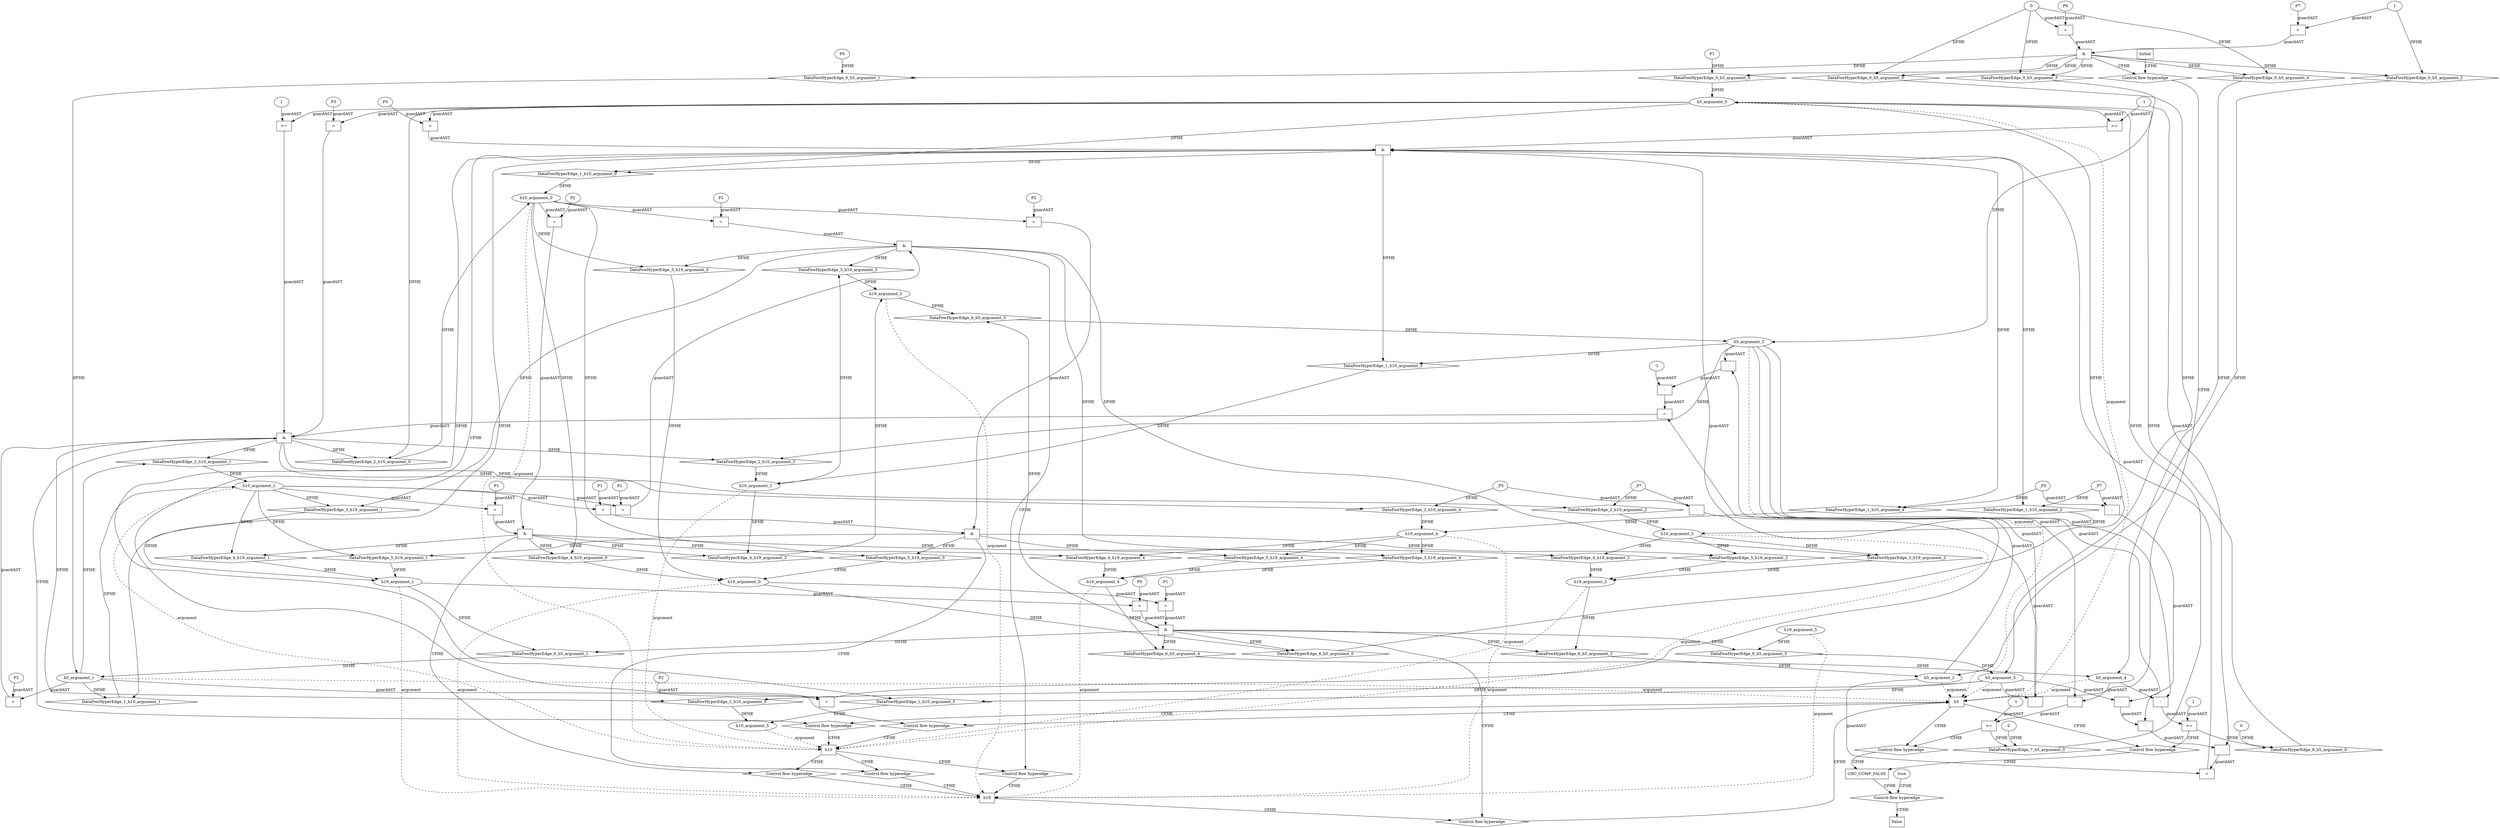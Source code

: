 // Horn Graph
digraph {
	"xxxh5___Initial_0xxxdataFlow_0_node_0" [label="0"  nodeName="xxxh5___Initial_0xxxdataFlow_0_node_0" class=IdealInt GNNNodeID=6]
	"xxxh5___Initial_0xxxdataFlow1_node_0" [label="P0"  nodeName="xxxh5___Initial_0xxxdataFlow1_node_0" class=symbolicConstant GNNNodeID=7]
	"xxxh5___Initial_0xxxdataFlow2_node_0" [label="P1"  nodeName="xxxh5___Initial_0xxxdataFlow2_node_0" class=symbolicConstant GNNNodeID=8]
	"xxxh5___Initial_0xxxdataFlow5_node_0" [label="1"  nodeName="xxxh5___Initial_0xxxdataFlow5_node_0" class=IdealInt GNNNodeID=9]
	"xxxh5___Initial_0xxxguard_0_node_0" [label="="  nodeName="xxxh5___Initial_0xxxguard_0_node_0" class=Operator GNNNodeID=10 shape=rect]
	"xxxh5___Initial_0xxxguard_0_node_1" [label="P7"  nodeName="xxxh5___Initial_0xxxguard_0_node_1" class=symbolicConstant GNNNodeID=11]
		"xxxh5___Initial_0xxxguard_0_node_1" -> "xxxh5___Initial_0xxxguard_0_node_0" [ label="guardAST"]
		"xxxh5___Initial_0xxxdataFlow5_node_0" -> "xxxh5___Initial_0xxxguard_0_node_0" [ label="guardAST"]
	"xxxh5___Initial_0xxxguard1_node_0" [label="="  nodeName="xxxh5___Initial_0xxxguard1_node_0" class=Operator GNNNodeID=12 shape=rect]
	"xxxh5___Initial_0xxxguard1_node_1" [label="P6"  nodeName="xxxh5___Initial_0xxxguard1_node_1" class=symbolicConstant GNNNodeID=13]
		"xxxh5___Initial_0xxxguard1_node_1" -> "xxxh5___Initial_0xxxguard1_node_0" [ label="guardAST"]
		"xxxh5___Initial_0xxxdataFlow_0_node_0" -> "xxxh5___Initial_0xxxguard1_node_0" [ label="guardAST"]
	"xxxh10___h5_1xxxdataFlow_0_node_0" [label="_P7"  nodeName="xxxh10___h5_1xxxdataFlow_0_node_0" class=symbolicConstant GNNNodeID=20]
	"xxxh10___h5_1xxxdataFlow1_node_0" [label="_P5"  nodeName="xxxh10___h5_1xxxdataFlow1_node_0" class=symbolicConstant GNNNodeID=21]
	"xxxh10___h5_1xxxguard_0_node_0" [label=">="  nodeName="xxxh10___h5_1xxxguard_0_node_0" class=Operator GNNNodeID=22 shape=rect]
	"xxxh10___h5_1xxxguard_0_node_1" [label="-1"  nodeName="xxxh10___h5_1xxxguard_0_node_1" class=IdealInt GNNNodeID=23]
		"xxxh10___h5_1xxxguard_0_node_1" -> "xxxh10___h5_1xxxguard_0_node_0" [ label="guardAST"]
		"h5_argument_0" -> "xxxh10___h5_1xxxguard_0_node_0" [ label="guardAST"]
	"xxxh10___h5_1xxxguard1_node_0" [label="="  nodeName="xxxh10___h5_1xxxguard1_node_0" class=Operator GNNNodeID=24 shape=rect]
	"xxxh10___h5_1xxxguard1_node_1" [label="P3"  nodeName="xxxh10___h5_1xxxguard1_node_1" class=symbolicConstant GNNNodeID=25]
		"xxxh10___h5_1xxxguard1_node_1" -> "xxxh10___h5_1xxxguard1_node_0" [ label="guardAST"]
		"h5_argument_0" -> "xxxh10___h5_1xxxguard1_node_0" [ label="guardAST"]
	"xxxh10___h5_1xxxguard2_node_0" [label="="  nodeName="xxxh10___h5_1xxxguard2_node_0" class=Operator GNNNodeID=26 shape=rect]
	"xxxh10___h5_1xxxguard2_node_1" [label="P2"  nodeName="xxxh10___h5_1xxxguard2_node_1" class=symbolicConstant GNNNodeID=27]
		"xxxh10___h5_1xxxguard2_node_1" -> "xxxh10___h5_1xxxguard2_node_0" [ label="guardAST"]
		"h5_argument_1" -> "xxxh10___h5_1xxxguard2_node_0" [ label="guardAST"]
	"xxxh10___h5_1xxxguard3_node_0" [label="="  nodeName="xxxh10___h5_1xxxguard3_node_0" class=Operator GNNNodeID=28 shape=rect]
	"xxxh10___h5_1xxxguard3_node_2" [label="-"  nodeName="xxxh10___h5_1xxxguard3_node_2" class=Operator GNNNodeID=29 shape=rect]
	"xxxh10___h5_1xxxguard3_node_3" [label="-"  nodeName="xxxh10___h5_1xxxguard3_node_3" class=Operator GNNNodeID=30 shape=rect]
	"xxxh10___h5_1xxxguard3_node_4" [label="-"  nodeName="xxxh10___h5_1xxxguard3_node_4" class=Operator GNNNodeID=31 shape=rect]
	"xxxh10___h5_1xxxguard3_node_5" [label="-"  nodeName="xxxh10___h5_1xxxguard3_node_5" class=Operator GNNNodeID=32 shape=rect]
		"h5_argument_2" -> "xxxh10___h5_1xxxguard3_node_0" [ label="guardAST"]
		"xxxh10___h5_1xxxguard3_node_2" -> "xxxh10___h5_1xxxguard3_node_0" [ label="guardAST"]
		"xxxh10___h5_1xxxguard3_node_3" -> "xxxh10___h5_1xxxguard3_node_2" [ label="guardAST"]
		"xxxh10___h5_1xxxguard_0_node_1" -> "xxxh10___h5_1xxxguard3_node_2" [ label="guardAST"]
		"xxxh10___h5_1xxxguard3_node_4" -> "xxxh10___h5_1xxxguard3_node_3" [ label="guardAST"]
		"h5_argument_3" -> "xxxh10___h5_1xxxguard3_node_3" [ label="guardAST"]
		"xxxh10___h5_1xxxguard3_node_5" -> "xxxh10___h5_1xxxguard3_node_4" [ label="guardAST"]
		"h5_argument_5" -> "xxxh10___h5_1xxxguard3_node_4" [ label="guardAST"]
		"xxxh10___h5_1xxxdataFlow_0_node_0" -> "xxxh10___h5_1xxxguard3_node_5" [ label="guardAST"]
		"xxxh10___h5_1xxxdataFlow1_node_0" -> "xxxh10___h5_1xxxguard3_node_5" [ label="guardAST"]
	"xxxh10___h5_2xxxdataFlow_0_node_0" [label="_P7"  nodeName="xxxh10___h5_2xxxdataFlow_0_node_0" class=symbolicConstant GNNNodeID=33]
	"xxxh10___h5_2xxxdataFlow1_node_0" [label="_P5"  nodeName="xxxh10___h5_2xxxdataFlow1_node_0" class=symbolicConstant GNNNodeID=34]
	"xxxh10___h5_2xxxguard_0_node_0" [label=">="  nodeName="xxxh10___h5_2xxxguard_0_node_0" class=Operator GNNNodeID=35 shape=rect]
	"xxxh10___h5_2xxxguard_0_node_2" [label="1"  nodeName="xxxh10___h5_2xxxguard_0_node_2" class=IdealInt GNNNodeID=36]
		"h5_argument_0" -> "xxxh10___h5_2xxxguard_0_node_0" [ label="guardAST"]
		"xxxh10___h5_2xxxguard_0_node_2" -> "xxxh10___h5_2xxxguard_0_node_0" [ label="guardAST"]
	"xxxh10___h5_2xxxguard1_node_0" [label="="  nodeName="xxxh10___h5_2xxxguard1_node_0" class=Operator GNNNodeID=37 shape=rect]
	"xxxh10___h5_2xxxguard1_node_1" [label="P3"  nodeName="xxxh10___h5_2xxxguard1_node_1" class=symbolicConstant GNNNodeID=38]
		"xxxh10___h5_2xxxguard1_node_1" -> "xxxh10___h5_2xxxguard1_node_0" [ label="guardAST"]
		"h5_argument_0" -> "xxxh10___h5_2xxxguard1_node_0" [ label="guardAST"]
	"xxxh10___h5_2xxxguard2_node_0" [label="="  nodeName="xxxh10___h5_2xxxguard2_node_0" class=Operator GNNNodeID=39 shape=rect]
	"xxxh10___h5_2xxxguard2_node_1" [label="P2"  nodeName="xxxh10___h5_2xxxguard2_node_1" class=symbolicConstant GNNNodeID=40]
		"xxxh10___h5_2xxxguard2_node_1" -> "xxxh10___h5_2xxxguard2_node_0" [ label="guardAST"]
		"h5_argument_1" -> "xxxh10___h5_2xxxguard2_node_0" [ label="guardAST"]
	"xxxh10___h5_2xxxguard3_node_0" [label="="  nodeName="xxxh10___h5_2xxxguard3_node_0" class=Operator GNNNodeID=41 shape=rect]
	"xxxh10___h5_2xxxguard3_node_2" [label="-"  nodeName="xxxh10___h5_2xxxguard3_node_2" class=Operator GNNNodeID=42 shape=rect]
	"xxxh10___h5_2xxxguard3_node_3" [label="-"  nodeName="xxxh10___h5_2xxxguard3_node_3" class=Operator GNNNodeID=43 shape=rect]
	"xxxh10___h5_2xxxguard3_node_4" [label="-"  nodeName="xxxh10___h5_2xxxguard3_node_4" class=Operator GNNNodeID=44 shape=rect]
	"xxxh10___h5_2xxxguard3_node_5" [label="-"  nodeName="xxxh10___h5_2xxxguard3_node_5" class=Operator GNNNodeID=45 shape=rect]
	"xxxh10___h5_2xxxguard3_node_10" [label="-1"  nodeName="xxxh10___h5_2xxxguard3_node_10" class=IdealInt GNNNodeID=46]
		"h5_argument_2" -> "xxxh10___h5_2xxxguard3_node_0" [ label="guardAST"]
		"xxxh10___h5_2xxxguard3_node_2" -> "xxxh10___h5_2xxxguard3_node_0" [ label="guardAST"]
		"xxxh10___h5_2xxxguard3_node_3" -> "xxxh10___h5_2xxxguard3_node_2" [ label="guardAST"]
		"xxxh10___h5_2xxxguard3_node_10" -> "xxxh10___h5_2xxxguard3_node_2" [ label="guardAST"]
		"xxxh10___h5_2xxxguard3_node_4" -> "xxxh10___h5_2xxxguard3_node_3" [ label="guardAST"]
		"h5_argument_3" -> "xxxh10___h5_2xxxguard3_node_3" [ label="guardAST"]
		"xxxh10___h5_2xxxguard3_node_5" -> "xxxh10___h5_2xxxguard3_node_4" [ label="guardAST"]
		"h5_argument_5" -> "xxxh10___h5_2xxxguard3_node_4" [ label="guardAST"]
		"xxxh10___h5_2xxxdataFlow_0_node_0" -> "xxxh10___h5_2xxxguard3_node_5" [ label="guardAST"]
		"xxxh10___h5_2xxxdataFlow1_node_0" -> "xxxh10___h5_2xxxguard3_node_5" [ label="guardAST"]
	"xxxh19___h10_3xxxguard_0_node_0" [label="="  nodeName="xxxh19___h10_3xxxguard_0_node_0" class=Operator GNNNodeID=53 shape=rect]
	"xxxh19___h10_3xxxguard_0_node_1" [label="P2"  nodeName="xxxh19___h10_3xxxguard_0_node_1" class=symbolicConstant GNNNodeID=54]
		"xxxh19___h10_3xxxguard_0_node_1" -> "xxxh19___h10_3xxxguard_0_node_0" [ label="guardAST"]
		"h10_argument_0" -> "xxxh19___h10_3xxxguard_0_node_0" [ label="guardAST"]
	"xxxh19___h10_3xxxguard1_node_0" [label="="  nodeName="xxxh19___h10_3xxxguard1_node_0" class=Operator GNNNodeID=55 shape=rect]
	"xxxh19___h10_3xxxguard1_node_1" [label="P1"  nodeName="xxxh19___h10_3xxxguard1_node_1" class=symbolicConstant GNNNodeID=56]
		"xxxh19___h10_3xxxguard1_node_1" -> "xxxh19___h10_3xxxguard1_node_0" [ label="guardAST"]
		"h10_argument_1" -> "xxxh19___h10_3xxxguard1_node_0" [ label="guardAST"]
	"xxxh19___h10_4xxxguard_0_node_0" [label="="  nodeName="xxxh19___h10_4xxxguard_0_node_0" class=Operator GNNNodeID=57 shape=rect]
	"xxxh19___h10_4xxxguard_0_node_1" [label="P2"  nodeName="xxxh19___h10_4xxxguard_0_node_1" class=symbolicConstant GNNNodeID=58]
		"xxxh19___h10_4xxxguard_0_node_1" -> "xxxh19___h10_4xxxguard_0_node_0" [ label="guardAST"]
		"h10_argument_0" -> "xxxh19___h10_4xxxguard_0_node_0" [ label="guardAST"]
	"xxxh19___h10_4xxxguard1_node_0" [label="="  nodeName="xxxh19___h10_4xxxguard1_node_0" class=Operator GNNNodeID=59 shape=rect]
	"xxxh19___h10_4xxxguard1_node_1" [label="P1"  nodeName="xxxh19___h10_4xxxguard1_node_1" class=symbolicConstant GNNNodeID=60]
		"xxxh19___h10_4xxxguard1_node_1" -> "xxxh19___h10_4xxxguard1_node_0" [ label="guardAST"]
		"h10_argument_1" -> "xxxh19___h10_4xxxguard1_node_0" [ label="guardAST"]
	"xxxh19___h10_5xxxguard_0_node_0" [label="="  nodeName="xxxh19___h10_5xxxguard_0_node_0" class=Operator GNNNodeID=61 shape=rect]
	"xxxh19___h10_5xxxguard_0_node_1" [label="P2"  nodeName="xxxh19___h10_5xxxguard_0_node_1" class=symbolicConstant GNNNodeID=62]
		"xxxh19___h10_5xxxguard_0_node_1" -> "xxxh19___h10_5xxxguard_0_node_0" [ label="guardAST"]
		"h10_argument_0" -> "xxxh19___h10_5xxxguard_0_node_0" [ label="guardAST"]
	"xxxh19___h10_5xxxguard1_node_0" [label="="  nodeName="xxxh19___h10_5xxxguard1_node_0" class=Operator GNNNodeID=63 shape=rect]
	"xxxh19___h10_5xxxguard1_node_1" [label="P1"  nodeName="xxxh19___h10_5xxxguard1_node_1" class=symbolicConstant GNNNodeID=64]
		"xxxh19___h10_5xxxguard1_node_1" -> "xxxh19___h10_5xxxguard1_node_0" [ label="guardAST"]
		"h10_argument_1" -> "xxxh19___h10_5xxxguard1_node_0" [ label="guardAST"]
	"xxxh5___h19_6xxxguard_0_node_0" [label="="  nodeName="xxxh5___h19_6xxxguard_0_node_0" class=Operator GNNNodeID=65 shape=rect]
	"xxxh5___h19_6xxxguard_0_node_1" [label="P1"  nodeName="xxxh5___h19_6xxxguard_0_node_1" class=symbolicConstant GNNNodeID=66]
		"xxxh5___h19_6xxxguard_0_node_1" -> "xxxh5___h19_6xxxguard_0_node_0" [ label="guardAST"]
		"h19_argument_0" -> "xxxh5___h19_6xxxguard_0_node_0" [ label="guardAST"]
	"xxxh5___h19_6xxxguard1_node_0" [label="="  nodeName="xxxh5___h19_6xxxguard1_node_0" class=Operator GNNNodeID=67 shape=rect]
	"xxxh5___h19_6xxxguard1_node_1" [label="P0"  nodeName="xxxh5___h19_6xxxguard1_node_1" class=symbolicConstant GNNNodeID=68]
		"xxxh5___h19_6xxxguard1_node_1" -> "xxxh5___h19_6xxxguard1_node_0" [ label="guardAST"]
		"h19_argument_1" -> "xxxh5___h19_6xxxguard1_node_0" [ label="guardAST"]
	"xxxCHC_COMP_FALSE___h5_7xxxguard_0_node_0" [label=">="  nodeName="xxxCHC_COMP_FALSE___h5_7xxxguard_0_node_0" class=Operator GNNNodeID=69 shape=rect]
	"xxxCHC_COMP_FALSE___h5_7xxxguard_0_node_1" [label="-1"  nodeName="xxxCHC_COMP_FALSE___h5_7xxxguard_0_node_1" class=IdealInt GNNNodeID=70]
	"xxxCHC_COMP_FALSE___h5_7xxxguard_0_node_2" [label="-"  nodeName="xxxCHC_COMP_FALSE___h5_7xxxguard_0_node_2" class=Operator GNNNodeID=71 shape=rect]
		"xxxCHC_COMP_FALSE___h5_7xxxguard_0_node_1" -> "xxxCHC_COMP_FALSE___h5_7xxxguard_0_node_0" [ label="guardAST"]
		"xxxCHC_COMP_FALSE___h5_7xxxguard_0_node_2" -> "xxxCHC_COMP_FALSE___h5_7xxxguard_0_node_0" [ label="guardAST"]
		"h5_argument_3" -> "xxxCHC_COMP_FALSE___h5_7xxxguard_0_node_2" [ label="guardAST"]
		"h5_argument_4" -> "xxxCHC_COMP_FALSE___h5_7xxxguard_0_node_2" [ label="guardAST"]
	"xxxCHC_COMP_FALSE___h5_8xxxguard_0_node_0" [label=">="  nodeName="xxxCHC_COMP_FALSE___h5_8xxxguard_0_node_0" class=Operator GNNNodeID=72 shape=rect]
	"xxxCHC_COMP_FALSE___h5_8xxxguard_0_node_1" [label="-"  nodeName="xxxCHC_COMP_FALSE___h5_8xxxguard_0_node_1" class=Operator GNNNodeID=73 shape=rect]
	"xxxCHC_COMP_FALSE___h5_8xxxguard_0_node_4" [label="1"  nodeName="xxxCHC_COMP_FALSE___h5_8xxxguard_0_node_4" class=IdealInt GNNNodeID=74]
		"xxxCHC_COMP_FALSE___h5_8xxxguard_0_node_1" -> "xxxCHC_COMP_FALSE___h5_8xxxguard_0_node_0" [ label="guardAST"]
		"xxxCHC_COMP_FALSE___h5_8xxxguard_0_node_4" -> "xxxCHC_COMP_FALSE___h5_8xxxguard_0_node_0" [ label="guardAST"]
		"h5_argument_3" -> "xxxCHC_COMP_FALSE___h5_8xxxguard_0_node_1" [ label="guardAST"]
		"h5_argument_4" -> "xxxCHC_COMP_FALSE___h5_8xxxguard_0_node_1" [ label="guardAST"]
	"xxxFALSE___CHC_COMP_FALSE_9xxxguard_0_node_0" [label="true"  nodeName="xxxFALSE___CHC_COMP_FALSE_9xxxguard_0_node_0" class=Constant GNNNodeID=75]
	"CHC_COMP_FALSE" [label="CHC_COMP_FALSE"  nodeName="CHC_COMP_FALSE" class=CONTROL GNNNodeID=76 shape="rect"]
	"h10" [label="h10"  nodeName="h10" class=CONTROL GNNNodeID=77 shape="rect"]
	"h19" [label="h19"  nodeName="h19" class=CONTROL GNNNodeID=78 shape="rect"]
	"h5" [label="h5"  nodeName="h5" class=CONTROL GNNNodeID=79 shape="rect"]
	"FALSE" [label="False"  nodeName=False class=CONTROL GNNNodeID=80 shape="rect"]
	"Initial" [label="Initial"  nodeName=Initial class=CONTROL GNNNodeID=81 shape="rect"]
	"ControlFowHyperEdge_0" [label="Control flow hyperedge"  hyperEdgeNodeID=0 nodeName=ControlFowHyperEdge_0 class=controlFlowHyperEdge shape="diamond"]
		"Initial" -> ControlFowHyperEdge_0 [ label="CFHE"]
		"ControlFowHyperEdge_0" -> "h5" [ label="CFHE"]
	"ControlFowHyperEdge_1" [label="Control flow hyperedge"  hyperEdgeNodeID=1 nodeName=ControlFowHyperEdge_1 class=controlFlowHyperEdge shape="diamond"]
		"h5" -> ControlFowHyperEdge_1 [ label="CFHE"]
		"ControlFowHyperEdge_1" -> "h10" [ label="CFHE"]
	"ControlFowHyperEdge_2" [label="Control flow hyperedge"  hyperEdgeNodeID=2 nodeName=ControlFowHyperEdge_2 class=controlFlowHyperEdge shape="diamond"]
		"h5" -> ControlFowHyperEdge_2 [ label="CFHE"]
		"ControlFowHyperEdge_2" -> "h10" [ label="CFHE"]
	"ControlFowHyperEdge_3" [label="Control flow hyperedge"  hyperEdgeNodeID=3 nodeName=ControlFowHyperEdge_3 class=controlFlowHyperEdge shape="diamond"]
		"h10" -> ControlFowHyperEdge_3 [ label="CFHE"]
		"ControlFowHyperEdge_3" -> "h19" [ label="CFHE"]
	"ControlFowHyperEdge_4" [label="Control flow hyperedge"  hyperEdgeNodeID=4 nodeName=ControlFowHyperEdge_4 class=controlFlowHyperEdge shape="diamond"]
		"h10" -> ControlFowHyperEdge_4 [ label="CFHE"]
		"ControlFowHyperEdge_4" -> "h19" [ label="CFHE"]
	"ControlFowHyperEdge_5" [label="Control flow hyperedge"  hyperEdgeNodeID=5 nodeName=ControlFowHyperEdge_5 class=controlFlowHyperEdge shape="diamond"]
		"h10" -> ControlFowHyperEdge_5 [ label="CFHE"]
		"ControlFowHyperEdge_5" -> "h19" [ label="CFHE"]
	"ControlFowHyperEdge_6" [label="Control flow hyperedge"  hyperEdgeNodeID=6 nodeName=ControlFowHyperEdge_6 class=controlFlowHyperEdge shape="diamond"]
		"h19" -> ControlFowHyperEdge_6 [ label="CFHE"]
		"ControlFowHyperEdge_6" -> "h5" [ label="CFHE"]
	"ControlFowHyperEdge_7" [label="Control flow hyperedge"  hyperEdgeNodeID=7 nodeName=ControlFowHyperEdge_7 class=controlFlowHyperEdge shape="diamond"]
		"h5" -> ControlFowHyperEdge_7 [ label="CFHE"]
		"ControlFowHyperEdge_7" -> "CHC_COMP_FALSE" [ label="CFHE"]
	"ControlFowHyperEdge_8" [label="Control flow hyperedge"  hyperEdgeNodeID=8 nodeName=ControlFowHyperEdge_8 class=controlFlowHyperEdge shape="diamond"]
		"h5" -> ControlFowHyperEdge_8 [ label="CFHE"]
		"ControlFowHyperEdge_8" -> "CHC_COMP_FALSE" [ label="CFHE"]
	"ControlFowHyperEdge_9" [label="Control flow hyperedge"  hyperEdgeNodeID=9 nodeName=ControlFowHyperEdge_9 class=controlFlowHyperEdge shape="diamond"]
		"CHC_COMP_FALSE" -> ControlFowHyperEdge_9 [ label="CFHE"]
		"ControlFowHyperEdge_9" -> "FALSE" [ label="CFHE"]
	"h5_argument_0" [label="h5_argument_0"  nodeName=argument0 class=argument shape=oval GNNNodeID=82 head="h5"]
		"h5_argument_0" -> "h5" [ label="argument" style=dashed]
	"h5_argument_1" [label="h5_argument_1"  nodeName=argument1 class=argument shape=oval GNNNodeID=82 head="h5"]
		"h5_argument_1" -> "h5" [ label="argument" style=dashed]
	"h5_argument_2" [label="h5_argument_2"  nodeName=argument2 class=argument shape=oval GNNNodeID=82 head="h5"]
		"h5_argument_2" -> "h5" [ label="argument" style=dashed]
	"h5_argument_3" [label="h5_argument_3"  nodeName=argument3 class=argument shape=oval GNNNodeID=82 head="h5"]
		"h5_argument_3" -> "h5" [ label="argument" style=dashed]
	"h5_argument_4" [label="h5_argument_4"  nodeName=argument4 class=argument shape=oval GNNNodeID=82 head="h5"]
		"h5_argument_4" -> "h5" [ label="argument" style=dashed]
	"h5_argument_5" [label="h5_argument_5"  nodeName=argument5 class=argument shape=oval GNNNodeID=82 head="h5"]
		"h5_argument_5" -> "h5" [ label="argument" style=dashed]
	"h10_argument_0" [label="h10_argument_0"  nodeName=argument0 class=argument shape=oval GNNNodeID=82 head="h10"]
		"h10_argument_0" -> "h10" [ label="argument" style=dashed]
	"h10_argument_1" [label="h10_argument_1"  nodeName=argument1 class=argument shape=oval GNNNodeID=82 head="h10"]
		"h10_argument_1" -> "h10" [ label="argument" style=dashed]
	"h10_argument_2" [label="h10_argument_2"  nodeName=argument2 class=argument shape=oval GNNNodeID=82 head="h10"]
		"h10_argument_2" -> "h10" [ label="argument" style=dashed]
	"h10_argument_3" [label="h10_argument_3"  nodeName=argument3 class=argument shape=oval GNNNodeID=82 head="h10"]
		"h10_argument_3" -> "h10" [ label="argument" style=dashed]
	"h10_argument_4" [label="h10_argument_4"  nodeName=argument4 class=argument shape=oval GNNNodeID=82 head="h10"]
		"h10_argument_4" -> "h10" [ label="argument" style=dashed]
	"h10_argument_5" [label="h10_argument_5"  nodeName=argument5 class=argument shape=oval GNNNodeID=82 head="h10"]
		"h10_argument_5" -> "h10" [ label="argument" style=dashed]
	"h19_argument_0" [label="h19_argument_0"  nodeName=argument0 class=argument shape=oval GNNNodeID=82 head="h19"]
		"h19_argument_0" -> "h19" [ label="argument" style=dashed]
	"h19_argument_1" [label="h19_argument_1"  nodeName=argument1 class=argument shape=oval GNNNodeID=82 head="h19"]
		"h19_argument_1" -> "h19" [ label="argument" style=dashed]
	"h19_argument_2" [label="h19_argument_2"  nodeName=argument2 class=argument shape=oval GNNNodeID=82 head="h19"]
		"h19_argument_2" -> "h19" [ label="argument" style=dashed]
	"h19_argument_3" [label="h19_argument_3"  nodeName=argument3 class=argument shape=oval GNNNodeID=82 head="h19"]
		"h19_argument_3" -> "h19" [ label="argument" style=dashed]
	"h19_argument_4" [label="h19_argument_4"  nodeName=argument4 class=argument shape=oval GNNNodeID=82 head="h19"]
		"h19_argument_4" -> "h19" [ label="argument" style=dashed]
	"h19_argument_5" [label="h19_argument_5"  nodeName=argument5 class=argument shape=oval GNNNodeID=82 head="h19"]
		"h19_argument_5" -> "h19" [ label="argument" style=dashed]
	"xxxh5___Initial_0xxx_and" [label="&"  andName="xxxh5___Initial_0xxx_and" class=Operator shape=rect]
		"xxxh5___Initial_0xxxguard_0_node_0" -> "xxxh5___Initial_0xxx_and" [ label="guardAST"]
		"xxxh5___Initial_0xxxguard1_node_0" -> "xxxh5___Initial_0xxx_and" [ label="guardAST"]
		"xxxh5___Initial_0xxx_and" -> "ControlFowHyperEdge_0" [ label="CFHE"]
	"xxxh10___h5_1xxx_and" [label="&"  andName="xxxh10___h5_1xxx_and" class=Operator shape=rect]
		"xxxh10___h5_1xxxguard_0_node_0" -> "xxxh10___h5_1xxx_and" [ label="guardAST"]
		"xxxh10___h5_1xxxguard1_node_0" -> "xxxh10___h5_1xxx_and" [ label="guardAST"]
		"xxxh10___h5_1xxxguard2_node_0" -> "xxxh10___h5_1xxx_and" [ label="guardAST"]
		"xxxh10___h5_1xxxguard3_node_0" -> "xxxh10___h5_1xxx_and" [ label="guardAST"]
		"xxxh10___h5_1xxx_and" -> "ControlFowHyperEdge_1" [ label="CFHE"]
	"xxxh10___h5_2xxx_and" [label="&"  andName="xxxh10___h5_2xxx_and" class=Operator shape=rect]
		"xxxh10___h5_2xxxguard_0_node_0" -> "xxxh10___h5_2xxx_and" [ label="guardAST"]
		"xxxh10___h5_2xxxguard1_node_0" -> "xxxh10___h5_2xxx_and" [ label="guardAST"]
		"xxxh10___h5_2xxxguard2_node_0" -> "xxxh10___h5_2xxx_and" [ label="guardAST"]
		"xxxh10___h5_2xxxguard3_node_0" -> "xxxh10___h5_2xxx_and" [ label="guardAST"]
		"xxxh10___h5_2xxx_and" -> "ControlFowHyperEdge_2" [ label="CFHE"]
	"xxxh19___h10_3xxx_and" [label="&"  andName="xxxh19___h10_3xxx_and" class=Operator shape=rect]
		"xxxh19___h10_3xxxguard_0_node_0" -> "xxxh19___h10_3xxx_and" [ label="guardAST"]
		"xxxh19___h10_3xxxguard1_node_0" -> "xxxh19___h10_3xxx_and" [ label="guardAST"]
		"xxxh19___h10_3xxx_and" -> "ControlFowHyperEdge_3" [ label="CFHE"]
	"xxxh19___h10_4xxx_and" [label="&"  andName="xxxh19___h10_4xxx_and" class=Operator shape=rect]
		"xxxh19___h10_4xxxguard_0_node_0" -> "xxxh19___h10_4xxx_and" [ label="guardAST"]
		"xxxh19___h10_4xxxguard1_node_0" -> "xxxh19___h10_4xxx_and" [ label="guardAST"]
		"xxxh19___h10_4xxx_and" -> "ControlFowHyperEdge_4" [ label="CFHE"]
	"xxxh19___h10_5xxx_and" [label="&"  andName="xxxh19___h10_5xxx_and" class=Operator shape=rect]
		"xxxh19___h10_5xxxguard_0_node_0" -> "xxxh19___h10_5xxx_and" [ label="guardAST"]
		"xxxh19___h10_5xxxguard1_node_0" -> "xxxh19___h10_5xxx_and" [ label="guardAST"]
		"xxxh19___h10_5xxx_and" -> "ControlFowHyperEdge_5" [ label="CFHE"]
	"xxxh5___h19_6xxx_and" [label="&"  andName="xxxh5___h19_6xxx_and" class=Operator shape=rect]
		"xxxh5___h19_6xxxguard_0_node_0" -> "xxxh5___h19_6xxx_and" [ label="guardAST"]
		"xxxh5___h19_6xxxguard1_node_0" -> "xxxh5___h19_6xxx_and" [ label="guardAST"]
		"xxxh5___h19_6xxx_and" -> "ControlFowHyperEdge_6" [ label="CFHE"]
		"xxxCHC_COMP_FALSE___h5_7xxxguard_0_node_0" -> "ControlFowHyperEdge_7" [ label="CFHE"]
		"xxxCHC_COMP_FALSE___h5_8xxxguard_0_node_0" -> "ControlFowHyperEdge_8" [ label="CFHE"]
		"xxxFALSE___CHC_COMP_FALSE_9xxxguard_0_node_0" -> "ControlFowHyperEdge_9" [ label="CFHE"]
	"xxxCHC_COMP_FALSE___h5_7xxxh5_argument_0_constant_0" [label="0"  nodeName="xxxCHC_COMP_FALSE___h5_7xxxh5_argument_0_constant_0" class=Constant]
	"DataFowHyperEdge_7_h5_argument_0" [label="DataFowHyperEdge_7_h5_argument_0"  nodeName="DataFowHyperEdge_7_h5_argument_0" class=DataFlowHyperedge shape=diamond]
		"DataFowHyperEdge_7_h5_argument_0" -> "h5_argument_0" [ label="DFHE"]
		"xxxCHC_COMP_FALSE___h5_7xxxguard_0_node_0" -> "DataFowHyperEdge_7_h5_argument_0" [ label="DFHE"]
		"xxxCHC_COMP_FALSE___h5_7xxxh5_argument_0_constant_0" -> "DataFowHyperEdge_7_h5_argument_0" [ label="DFHE"]
	"xxxCHC_COMP_FALSE___h5_8xxxh5_argument_0_constant_0" [label="0"  nodeName="xxxCHC_COMP_FALSE___h5_8xxxh5_argument_0_constant_0" class=Constant]
	"DataFowHyperEdge_8_h5_argument_0" [label="DataFowHyperEdge_8_h5_argument_0"  nodeName="DataFowHyperEdge_8_h5_argument_0" class=DataFlowHyperedge shape=diamond]
		"DataFowHyperEdge_8_h5_argument_0" -> "h5_argument_0" [ label="DFHE"]
		"xxxCHC_COMP_FALSE___h5_8xxxguard_0_node_0" -> "DataFowHyperEdge_8_h5_argument_0" [ label="DFHE"]
		"xxxCHC_COMP_FALSE___h5_8xxxh5_argument_0_constant_0" -> "DataFowHyperEdge_8_h5_argument_0" [ label="DFHE"]
		"h5_argument_0" -> "DataFowHyperEdge_1_h10_argument_0" [ label="DFHE"]
	"DataFowHyperEdge_1_h10_argument_0" [label="DataFowHyperEdge_1_h10_argument_0"  nodeName="DataFowHyperEdge_1_h10_argument_0" class=DataFlowHyperedge shape=diamond]
		"DataFowHyperEdge_1_h10_argument_0" -> "h10_argument_0" [ label="DFHE"]
		"xxxh10___h5_1xxx_and" -> "DataFowHyperEdge_1_h10_argument_0" [ label="DFHE"]
		"h5_argument_1" -> "DataFowHyperEdge_1_h10_argument_1" [ label="DFHE"]
	"DataFowHyperEdge_1_h10_argument_1" [label="DataFowHyperEdge_1_h10_argument_1"  nodeName="DataFowHyperEdge_1_h10_argument_1" class=DataFlowHyperedge shape=diamond]
		"DataFowHyperEdge_1_h10_argument_1" -> "h10_argument_1" [ label="DFHE"]
		"xxxh10___h5_1xxx_and" -> "DataFowHyperEdge_1_h10_argument_1" [ label="DFHE"]
		"h5_argument_3" -> "DataFowHyperEdge_1_h10_argument_3" [ label="DFHE"]
	"DataFowHyperEdge_1_h10_argument_3" [label="DataFowHyperEdge_1_h10_argument_3"  nodeName="DataFowHyperEdge_1_h10_argument_3" class=DataFlowHyperedge shape=diamond]
		"DataFowHyperEdge_1_h10_argument_3" -> "h10_argument_3" [ label="DFHE"]
		"xxxh10___h5_1xxx_and" -> "DataFowHyperEdge_1_h10_argument_3" [ label="DFHE"]
		"h5_argument_5" -> "DataFowHyperEdge_1_h10_argument_5" [ label="DFHE"]
	"DataFowHyperEdge_1_h10_argument_5" [label="DataFowHyperEdge_1_h10_argument_5"  nodeName="DataFowHyperEdge_1_h10_argument_5" class=DataFlowHyperedge shape=diamond]
		"DataFowHyperEdge_1_h10_argument_5" -> "h10_argument_5" [ label="DFHE"]
		"xxxh10___h5_1xxx_and" -> "DataFowHyperEdge_1_h10_argument_5" [ label="DFHE"]
		"h5_argument_0" -> "DataFowHyperEdge_2_h10_argument_0" [ label="DFHE"]
	"DataFowHyperEdge_2_h10_argument_0" [label="DataFowHyperEdge_2_h10_argument_0"  nodeName="DataFowHyperEdge_2_h10_argument_0" class=DataFlowHyperedge shape=diamond]
		"DataFowHyperEdge_2_h10_argument_0" -> "h10_argument_0" [ label="DFHE"]
		"xxxh10___h5_2xxx_and" -> "DataFowHyperEdge_2_h10_argument_0" [ label="DFHE"]
		"h5_argument_1" -> "DataFowHyperEdge_2_h10_argument_1" [ label="DFHE"]
	"DataFowHyperEdge_2_h10_argument_1" [label="DataFowHyperEdge_2_h10_argument_1"  nodeName="DataFowHyperEdge_2_h10_argument_1" class=DataFlowHyperedge shape=diamond]
		"DataFowHyperEdge_2_h10_argument_1" -> "h10_argument_1" [ label="DFHE"]
		"xxxh10___h5_2xxx_and" -> "DataFowHyperEdge_2_h10_argument_1" [ label="DFHE"]
		"h5_argument_3" -> "DataFowHyperEdge_2_h10_argument_3" [ label="DFHE"]
	"DataFowHyperEdge_2_h10_argument_3" [label="DataFowHyperEdge_2_h10_argument_3"  nodeName="DataFowHyperEdge_2_h10_argument_3" class=DataFlowHyperedge shape=diamond]
		"DataFowHyperEdge_2_h10_argument_3" -> "h10_argument_3" [ label="DFHE"]
		"xxxh10___h5_2xxx_and" -> "DataFowHyperEdge_2_h10_argument_3" [ label="DFHE"]
		"h5_argument_5" -> "DataFowHyperEdge_2_h10_argument_5" [ label="DFHE"]
	"DataFowHyperEdge_2_h10_argument_5" [label="DataFowHyperEdge_2_h10_argument_5"  nodeName="DataFowHyperEdge_2_h10_argument_5" class=DataFlowHyperedge shape=diamond]
		"DataFowHyperEdge_2_h10_argument_5" -> "h10_argument_5" [ label="DFHE"]
		"xxxh10___h5_2xxx_and" -> "DataFowHyperEdge_2_h10_argument_5" [ label="DFHE"]
		"h10_argument_4" -> "DataFowHyperEdge_3_h19_argument_4" [ label="DFHE"]
	"DataFowHyperEdge_3_h19_argument_4" [label="DataFowHyperEdge_3_h19_argument_4"  nodeName="DataFowHyperEdge_3_h19_argument_4" class=DataFlowHyperedge shape=diamond]
		"DataFowHyperEdge_3_h19_argument_4" -> "h19_argument_4" [ label="DFHE"]
		"xxxh19___h10_3xxx_and" -> "DataFowHyperEdge_3_h19_argument_4" [ label="DFHE"]
		"h10_argument_3" -> "DataFowHyperEdge_3_h19_argument_3" [ label="DFHE"]
	"DataFowHyperEdge_3_h19_argument_3" [label="DataFowHyperEdge_3_h19_argument_3"  nodeName="DataFowHyperEdge_3_h19_argument_3" class=DataFlowHyperedge shape=diamond]
		"DataFowHyperEdge_3_h19_argument_3" -> "h19_argument_3" [ label="DFHE"]
		"xxxh19___h10_3xxx_and" -> "DataFowHyperEdge_3_h19_argument_3" [ label="DFHE"]
		"h10_argument_1" -> "DataFowHyperEdge_3_h19_argument_1" [ label="DFHE"]
	"DataFowHyperEdge_3_h19_argument_1" [label="DataFowHyperEdge_3_h19_argument_1"  nodeName="DataFowHyperEdge_3_h19_argument_1" class=DataFlowHyperedge shape=diamond]
		"DataFowHyperEdge_3_h19_argument_1" -> "h19_argument_1" [ label="DFHE"]
		"xxxh19___h10_3xxx_and" -> "DataFowHyperEdge_3_h19_argument_1" [ label="DFHE"]
		"h10_argument_0" -> "DataFowHyperEdge_3_h19_argument_0" [ label="DFHE"]
	"DataFowHyperEdge_3_h19_argument_0" [label="DataFowHyperEdge_3_h19_argument_0"  nodeName="DataFowHyperEdge_3_h19_argument_0" class=DataFlowHyperedge shape=diamond]
		"DataFowHyperEdge_3_h19_argument_0" -> "h19_argument_0" [ label="DFHE"]
		"xxxh19___h10_3xxx_and" -> "DataFowHyperEdge_3_h19_argument_0" [ label="DFHE"]
		"h10_argument_2" -> "DataFowHyperEdge_3_h19_argument_2" [ label="DFHE"]
	"DataFowHyperEdge_3_h19_argument_2" [label="DataFowHyperEdge_3_h19_argument_2"  nodeName="DataFowHyperEdge_3_h19_argument_2" class=DataFlowHyperedge shape=diamond]
		"DataFowHyperEdge_3_h19_argument_2" -> "h19_argument_2" [ label="DFHE"]
		"xxxh19___h10_3xxx_and" -> "DataFowHyperEdge_3_h19_argument_2" [ label="DFHE"]
		"h10_argument_4" -> "DataFowHyperEdge_4_h19_argument_4" [ label="DFHE"]
	"DataFowHyperEdge_4_h19_argument_4" [label="DataFowHyperEdge_4_h19_argument_4"  nodeName="DataFowHyperEdge_4_h19_argument_4" class=DataFlowHyperedge shape=diamond]
		"DataFowHyperEdge_4_h19_argument_4" -> "h19_argument_4" [ label="DFHE"]
		"xxxh19___h10_4xxx_and" -> "DataFowHyperEdge_4_h19_argument_4" [ label="DFHE"]
		"h10_argument_2" -> "DataFowHyperEdge_4_h19_argument_2" [ label="DFHE"]
	"DataFowHyperEdge_4_h19_argument_2" [label="DataFowHyperEdge_4_h19_argument_2"  nodeName="DataFowHyperEdge_4_h19_argument_2" class=DataFlowHyperedge shape=diamond]
		"DataFowHyperEdge_4_h19_argument_2" -> "h19_argument_2" [ label="DFHE"]
		"xxxh19___h10_4xxx_and" -> "DataFowHyperEdge_4_h19_argument_2" [ label="DFHE"]
		"h10_argument_3" -> "DataFowHyperEdge_4_h19_argument_3" [ label="DFHE"]
	"DataFowHyperEdge_4_h19_argument_3" [label="DataFowHyperEdge_4_h19_argument_3"  nodeName="DataFowHyperEdge_4_h19_argument_3" class=DataFlowHyperedge shape=diamond]
		"DataFowHyperEdge_4_h19_argument_3" -> "h19_argument_3" [ label="DFHE"]
		"xxxh19___h10_4xxx_and" -> "DataFowHyperEdge_4_h19_argument_3" [ label="DFHE"]
		"h10_argument_0" -> "DataFowHyperEdge_4_h19_argument_0" [ label="DFHE"]
	"DataFowHyperEdge_4_h19_argument_0" [label="DataFowHyperEdge_4_h19_argument_0"  nodeName="DataFowHyperEdge_4_h19_argument_0" class=DataFlowHyperedge shape=diamond]
		"DataFowHyperEdge_4_h19_argument_0" -> "h19_argument_0" [ label="DFHE"]
		"xxxh19___h10_4xxx_and" -> "DataFowHyperEdge_4_h19_argument_0" [ label="DFHE"]
		"h10_argument_1" -> "DataFowHyperEdge_4_h19_argument_1" [ label="DFHE"]
	"DataFowHyperEdge_4_h19_argument_1" [label="DataFowHyperEdge_4_h19_argument_1"  nodeName="DataFowHyperEdge_4_h19_argument_1" class=DataFlowHyperedge shape=diamond]
		"DataFowHyperEdge_4_h19_argument_1" -> "h19_argument_1" [ label="DFHE"]
		"xxxh19___h10_4xxx_and" -> "DataFowHyperEdge_4_h19_argument_1" [ label="DFHE"]
		"h10_argument_0" -> "DataFowHyperEdge_5_h19_argument_0" [ label="DFHE"]
	"DataFowHyperEdge_5_h19_argument_0" [label="DataFowHyperEdge_5_h19_argument_0"  nodeName="DataFowHyperEdge_5_h19_argument_0" class=DataFlowHyperedge shape=diamond]
		"DataFowHyperEdge_5_h19_argument_0" -> "h19_argument_0" [ label="DFHE"]
		"xxxh19___h10_5xxx_and" -> "DataFowHyperEdge_5_h19_argument_0" [ label="DFHE"]
		"h10_argument_1" -> "DataFowHyperEdge_5_h19_argument_1" [ label="DFHE"]
	"DataFowHyperEdge_5_h19_argument_1" [label="DataFowHyperEdge_5_h19_argument_1"  nodeName="DataFowHyperEdge_5_h19_argument_1" class=DataFlowHyperedge shape=diamond]
		"DataFowHyperEdge_5_h19_argument_1" -> "h19_argument_1" [ label="DFHE"]
		"xxxh19___h10_5xxx_and" -> "DataFowHyperEdge_5_h19_argument_1" [ label="DFHE"]
		"h10_argument_2" -> "DataFowHyperEdge_5_h19_argument_2" [ label="DFHE"]
	"DataFowHyperEdge_5_h19_argument_2" [label="DataFowHyperEdge_5_h19_argument_2"  nodeName="DataFowHyperEdge_5_h19_argument_2" class=DataFlowHyperedge shape=diamond]
		"DataFowHyperEdge_5_h19_argument_2" -> "h19_argument_2" [ label="DFHE"]
		"xxxh19___h10_5xxx_and" -> "DataFowHyperEdge_5_h19_argument_2" [ label="DFHE"]
		"h10_argument_4" -> "DataFowHyperEdge_5_h19_argument_4" [ label="DFHE"]
	"DataFowHyperEdge_5_h19_argument_4" [label="DataFowHyperEdge_5_h19_argument_4"  nodeName="DataFowHyperEdge_5_h19_argument_4" class=DataFlowHyperedge shape=diamond]
		"DataFowHyperEdge_5_h19_argument_4" -> "h19_argument_4" [ label="DFHE"]
		"xxxh19___h10_5xxx_and" -> "DataFowHyperEdge_5_h19_argument_4" [ label="DFHE"]
		"h19_argument_0" -> "DataFowHyperEdge_6_h5_argument_0" [ label="DFHE"]
	"DataFowHyperEdge_6_h5_argument_0" [label="DataFowHyperEdge_6_h5_argument_0"  nodeName="DataFowHyperEdge_6_h5_argument_0" class=DataFlowHyperedge shape=diamond]
		"DataFowHyperEdge_6_h5_argument_0" -> "h5_argument_0" [ label="DFHE"]
		"xxxh5___h19_6xxx_and" -> "DataFowHyperEdge_6_h5_argument_0" [ label="DFHE"]
		"h19_argument_2" -> "DataFowHyperEdge_6_h5_argument_2" [ label="DFHE"]
	"DataFowHyperEdge_6_h5_argument_2" [label="DataFowHyperEdge_6_h5_argument_2"  nodeName="DataFowHyperEdge_6_h5_argument_2" class=DataFlowHyperedge shape=diamond]
		"DataFowHyperEdge_6_h5_argument_2" -> "h5_argument_2" [ label="DFHE"]
		"xxxh5___h19_6xxx_and" -> "DataFowHyperEdge_6_h5_argument_2" [ label="DFHE"]
		"h19_argument_5" -> "DataFowHyperEdge_6_h5_argument_5" [ label="DFHE"]
	"DataFowHyperEdge_6_h5_argument_5" [label="DataFowHyperEdge_6_h5_argument_5"  nodeName="DataFowHyperEdge_6_h5_argument_5" class=DataFlowHyperedge shape=diamond]
		"DataFowHyperEdge_6_h5_argument_5" -> "h5_argument_5" [ label="DFHE"]
		"xxxh5___h19_6xxx_and" -> "DataFowHyperEdge_6_h5_argument_5" [ label="DFHE"]
		"h19_argument_4" -> "DataFowHyperEdge_6_h5_argument_4" [ label="DFHE"]
	"DataFowHyperEdge_6_h5_argument_4" [label="DataFowHyperEdge_6_h5_argument_4"  nodeName="DataFowHyperEdge_6_h5_argument_4" class=DataFlowHyperedge shape=diamond]
		"DataFowHyperEdge_6_h5_argument_4" -> "h5_argument_4" [ label="DFHE"]
		"xxxh5___h19_6xxx_and" -> "DataFowHyperEdge_6_h5_argument_4" [ label="DFHE"]
		"h19_argument_1" -> "DataFowHyperEdge_6_h5_argument_1" [ label="DFHE"]
	"DataFowHyperEdge_6_h5_argument_1" [label="DataFowHyperEdge_6_h5_argument_1"  nodeName="DataFowHyperEdge_6_h5_argument_1" class=DataFlowHyperedge shape=diamond]
		"DataFowHyperEdge_6_h5_argument_1" -> "h5_argument_1" [ label="DFHE"]
		"xxxh5___h19_6xxx_and" -> "DataFowHyperEdge_6_h5_argument_1" [ label="DFHE"]
		"h19_argument_3" -> "DataFowHyperEdge_6_h5_argument_3" [ label="DFHE"]
	"DataFowHyperEdge_6_h5_argument_3" [label="DataFowHyperEdge_6_h5_argument_3"  nodeName="DataFowHyperEdge_6_h5_argument_3" class=DataFlowHyperedge shape=diamond]
		"DataFowHyperEdge_6_h5_argument_3" -> "h5_argument_3" [ label="DFHE"]
		"xxxh5___h19_6xxx_and" -> "DataFowHyperEdge_6_h5_argument_3" [ label="DFHE"]
	"DataFowHyperEdge_0_h5_argument_0" [label="DataFowHyperEdge_0_h5_argument_0"  nodeName="DataFowHyperEdge_0_h5_argument_0" class=DataFlowHyperedge shape=diamond]
		"DataFowHyperEdge_0_h5_argument_0" -> "h5_argument_0" [ label="DFHE"]
		"xxxh5___Initial_0xxx_and" -> "DataFowHyperEdge_0_h5_argument_0" [ label="DFHE"]
		"xxxh5___Initial_0xxxdataFlow2_node_0" -> "DataFowHyperEdge_0_h5_argument_0" [ label="DFHE"]
	"DataFowHyperEdge_0_h5_argument_1" [label="DataFowHyperEdge_0_h5_argument_1"  nodeName="DataFowHyperEdge_0_h5_argument_1" class=DataFlowHyperedge shape=diamond]
		"DataFowHyperEdge_0_h5_argument_1" -> "h5_argument_1" [ label="DFHE"]
		"xxxh5___Initial_0xxx_and" -> "DataFowHyperEdge_0_h5_argument_1" [ label="DFHE"]
		"xxxh5___Initial_0xxxdataFlow1_node_0" -> "DataFowHyperEdge_0_h5_argument_1" [ label="DFHE"]
	"DataFowHyperEdge_0_h5_argument_2" [label="DataFowHyperEdge_0_h5_argument_2"  nodeName="DataFowHyperEdge_0_h5_argument_2" class=DataFlowHyperedge shape=diamond]
		"DataFowHyperEdge_0_h5_argument_2" -> "h5_argument_2" [ label="DFHE"]
		"xxxh5___Initial_0xxx_and" -> "DataFowHyperEdge_0_h5_argument_2" [ label="DFHE"]
		"xxxh5___Initial_0xxxdataFlow5_node_0" -> "DataFowHyperEdge_0_h5_argument_2" [ label="DFHE"]
	"DataFowHyperEdge_0_h5_argument_3" [label="DataFowHyperEdge_0_h5_argument_3"  nodeName="DataFowHyperEdge_0_h5_argument_3" class=DataFlowHyperedge shape=diamond]
		"DataFowHyperEdge_0_h5_argument_3" -> "h5_argument_3" [ label="DFHE"]
		"xxxh5___Initial_0xxx_and" -> "DataFowHyperEdge_0_h5_argument_3" [ label="DFHE"]
		"xxxh5___Initial_0xxxdataFlow_0_node_0" -> "DataFowHyperEdge_0_h5_argument_3" [ label="DFHE"]
	"DataFowHyperEdge_0_h5_argument_4" [label="DataFowHyperEdge_0_h5_argument_4"  nodeName="DataFowHyperEdge_0_h5_argument_4" class=DataFlowHyperedge shape=diamond]
		"DataFowHyperEdge_0_h5_argument_4" -> "h5_argument_4" [ label="DFHE"]
		"xxxh5___Initial_0xxx_and" -> "DataFowHyperEdge_0_h5_argument_4" [ label="DFHE"]
		"xxxh5___Initial_0xxxdataFlow_0_node_0" -> "DataFowHyperEdge_0_h5_argument_4" [ label="DFHE"]
	"DataFowHyperEdge_0_h5_argument_5" [label="DataFowHyperEdge_0_h5_argument_5"  nodeName="DataFowHyperEdge_0_h5_argument_5" class=DataFlowHyperedge shape=diamond]
		"DataFowHyperEdge_0_h5_argument_5" -> "h5_argument_5" [ label="DFHE"]
		"xxxh5___Initial_0xxx_and" -> "DataFowHyperEdge_0_h5_argument_5" [ label="DFHE"]
		"xxxh5___Initial_0xxxdataFlow_0_node_0" -> "DataFowHyperEdge_0_h5_argument_5" [ label="DFHE"]
	"DataFowHyperEdge_1_h10_argument_2" [label="DataFowHyperEdge_1_h10_argument_2"  nodeName="DataFowHyperEdge_1_h10_argument_2" class=DataFlowHyperedge shape=diamond]
		"DataFowHyperEdge_1_h10_argument_2" -> "h10_argument_2" [ label="DFHE"]
		"xxxh10___h5_1xxx_and" -> "DataFowHyperEdge_1_h10_argument_2" [ label="DFHE"]
		"xxxh10___h5_1xxxdataFlow_0_node_0" -> "DataFowHyperEdge_1_h10_argument_2" [ label="DFHE"]
	"DataFowHyperEdge_1_h10_argument_4" [label="DataFowHyperEdge_1_h10_argument_4"  nodeName="DataFowHyperEdge_1_h10_argument_4" class=DataFlowHyperedge shape=diamond]
		"DataFowHyperEdge_1_h10_argument_4" -> "h10_argument_4" [ label="DFHE"]
		"xxxh10___h5_1xxx_and" -> "DataFowHyperEdge_1_h10_argument_4" [ label="DFHE"]
		"xxxh10___h5_1xxxdataFlow1_node_0" -> "DataFowHyperEdge_1_h10_argument_4" [ label="DFHE"]
	"DataFowHyperEdge_2_h10_argument_2" [label="DataFowHyperEdge_2_h10_argument_2"  nodeName="DataFowHyperEdge_2_h10_argument_2" class=DataFlowHyperedge shape=diamond]
		"DataFowHyperEdge_2_h10_argument_2" -> "h10_argument_2" [ label="DFHE"]
		"xxxh10___h5_2xxx_and" -> "DataFowHyperEdge_2_h10_argument_2" [ label="DFHE"]
		"xxxh10___h5_2xxxdataFlow_0_node_0" -> "DataFowHyperEdge_2_h10_argument_2" [ label="DFHE"]
	"DataFowHyperEdge_2_h10_argument_4" [label="DataFowHyperEdge_2_h10_argument_4"  nodeName="DataFowHyperEdge_2_h10_argument_4" class=DataFlowHyperedge shape=diamond]
		"DataFowHyperEdge_2_h10_argument_4" -> "h10_argument_4" [ label="DFHE"]
		"xxxh10___h5_2xxx_and" -> "DataFowHyperEdge_2_h10_argument_4" [ label="DFHE"]
		"xxxh10___h5_2xxxdataFlow1_node_0" -> "DataFowHyperEdge_2_h10_argument_4" [ label="DFHE"]
}

